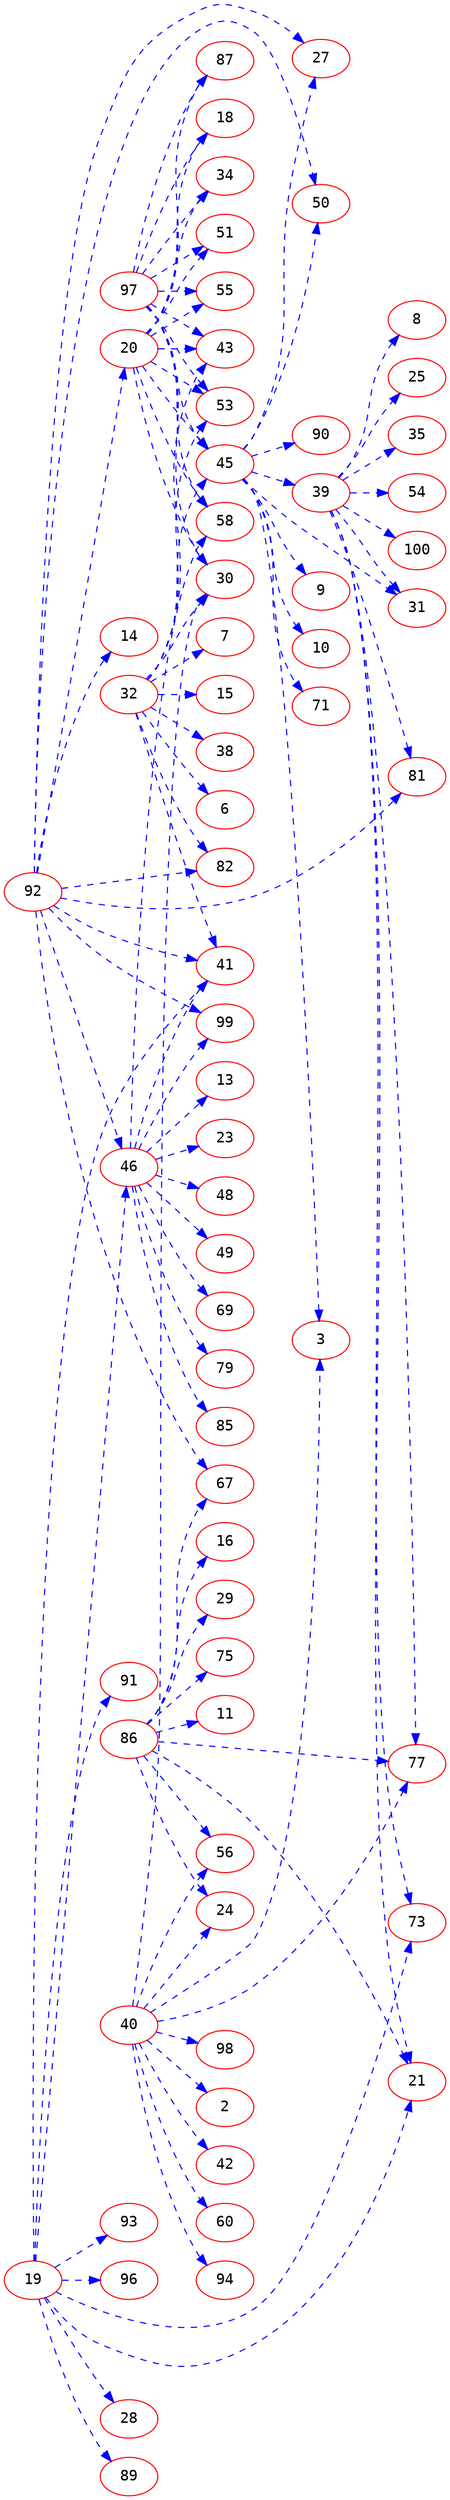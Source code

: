 digraph dumpedGraph {
		node[color=Red,fontname=Courier]
		edge[color=Blue,style=dashed]
		rankdir=LR; //Rank Direction Left to Right
		/*Total Nodes : 11 */
"19"->{"21" "28" "41" "46" "73" "89" "91" "93" "96"}
"20"->{"18" "30" "34" "43" "45" "51" "53" "55" "58" "87"}
"32"->{"6" "7" "15" "30" "38" "41" "43" "45" "53" "82"}
"39"->{"8" "21" "25" "31" "35" "54" "73" "77" "81" "100"}
"40"->{"2" "3" "24" "30" "42" "56" "60" "77" "94" "98"}
"45"->{"3" "9" "10" "27" "31" "39" "50" "71" "90"}
"46"->{"13" "23" "41" "48" "49" "58" "69" "79" "85" "99"}
"86"->{"11" "16" "21" "24" "29" "56" "67" "75" "77"}
"92"->{"14" "20" "27" "41" "46" "50" "67" "81" "82" "99"}
"97"->{"18" "30" "34" "43" "45" "51" "53" "55" "58" "87"}
"100"->{}
}